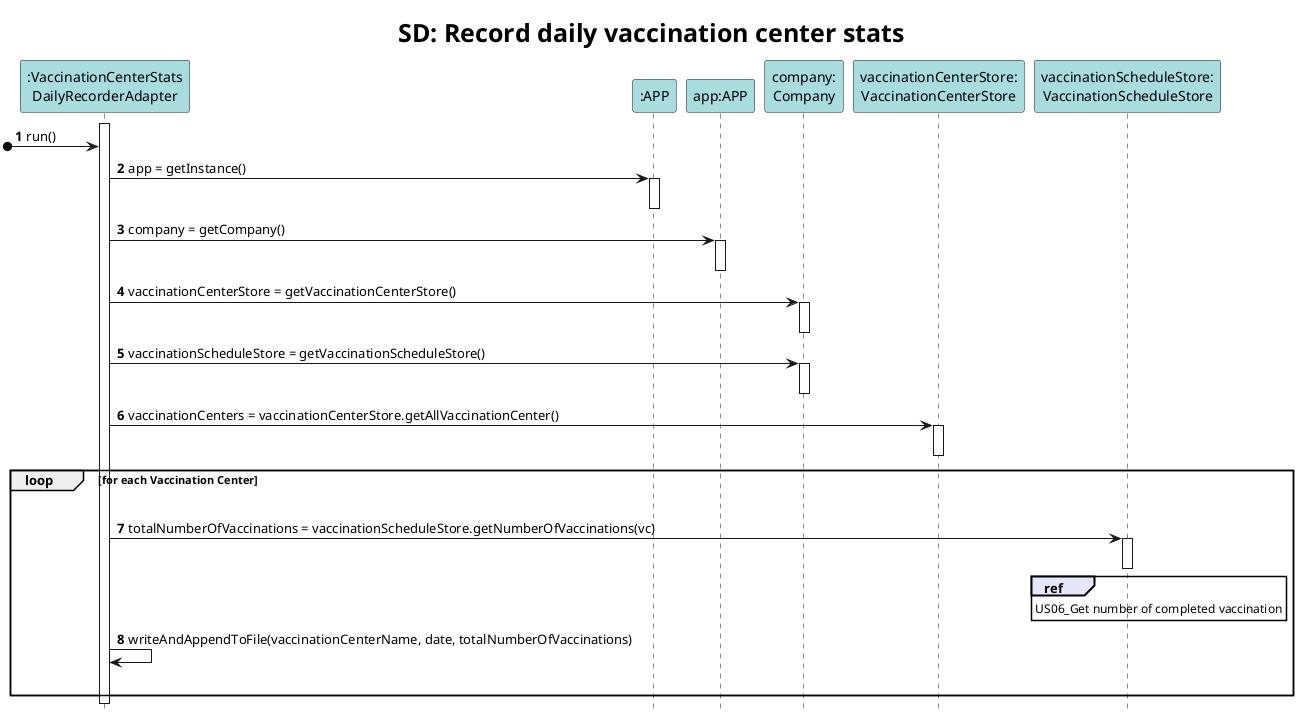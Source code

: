 @startuml
autonumber
hide footbox
skinparam titleFontSize 25
skinparam classFontSize 18


participant ":VaccinationCenterStats\nDailyRecorderAdapter" as adapter #A9DCDF
participant ":APP" as App#A9DCDF
participant "app:APP" as app#A9DCDF
participant "company:\nCompany" as COMP #A9DCDF
participant "vaccinationCenterStore:\nVaccinationCenterStore" as VCStore#A9DCDF
participant "vaccinationScheduleStore:\nVaccinationScheduleStore" as VSStore#A9DCDF


title SD: Record daily vaccination center stats


activate adapter
[o-> adapter : run()
adapter -> App : app = getInstance()
activate App
deactivate App

adapter -> app : company = getCompany()
activate app
deactivate app

adapter -> COMP : vaccinationCenterStore = getVaccinationCenterStore()
activate COMP
deactivate COMP
adapter -> COMP : vaccinationScheduleStore = getVaccinationScheduleStore()
activate COMP
deactivate COMP

adapter -> VCStore#A9DCDF: vaccinationCenters = vaccinationCenterStore.getAllVaccinationCenter()
activate VCStore
deactivate VCStore

 loop for each Vaccination Center
|||
adapter -> VSStore#A9DCDF: totalNumberOfVaccinations = vaccinationScheduleStore.getNumberOfVaccinations(vc)

ref#E6E6FA  over VSStore: US06_Get number of completed vaccination
activate VSStore
deactivate VSStore

adapter -> adapter: writeAndAppendToFile(vaccinationCenterName, date, totalNumberOfVaccinations)
|||
end
@enduml